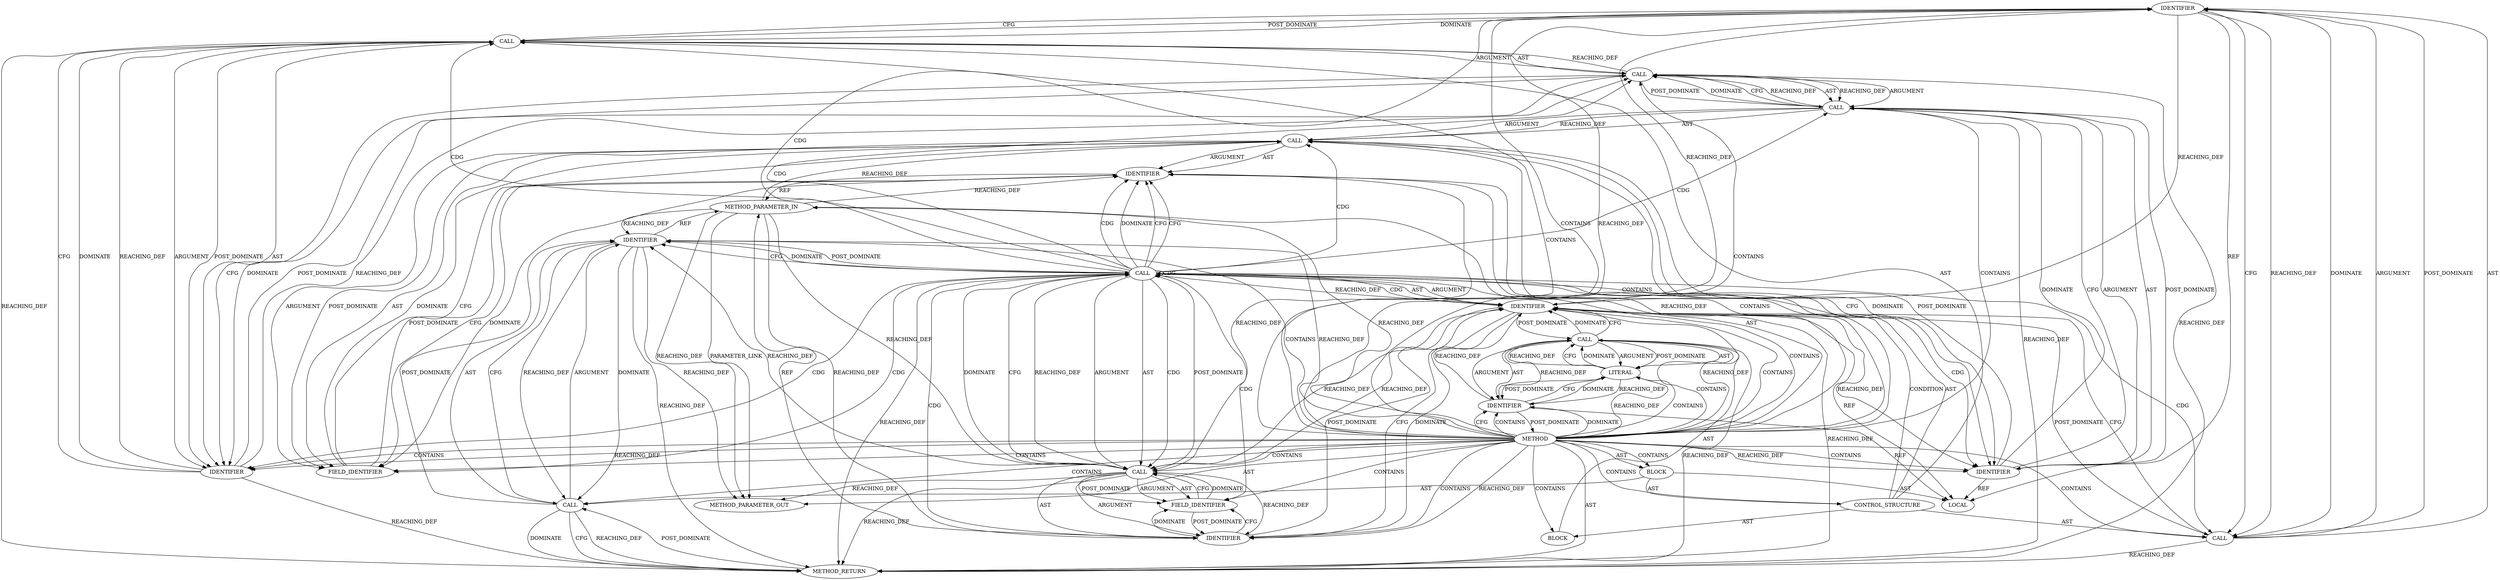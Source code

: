 digraph {
  1116 [label=LOCAL ORDER=1 CODE="int i" COLUMN_NUMBER=6 LINE_NUMBER=140 TYPE_FULL_NAME="int" NAME="i"]
  1129 [label=CALL ORDER=4 ARGUMENT_INDEX=-1 CODE="__skb_frag_unref(&record->frags[i], false)" COLUMN_NUMBER=3 METHOD_FULL_NAME="__skb_frag_unref" LINE_NUMBER=143 TYPE_FULL_NAME="<empty>" DISPATCH_TYPE="STATIC_DISPATCH" SIGNATURE="" NAME="__skb_frag_unref"]
  1121 [label=LITERAL ORDER=2 ARGUMENT_INDEX=2 CODE="0" COLUMN_NUMBER=11 LINE_NUMBER=142 TYPE_FULL_NAME="int"]
  1133 [label=IDENTIFIER ORDER=1 ARGUMENT_INDEX=1 CODE="record" COLUMN_NUMBER=21 LINE_NUMBER=143 TYPE_FULL_NAME="tls_record_info*" NAME="record"]
  1124 [label=CALL ORDER=2 ARGUMENT_INDEX=2 CODE="record->num_frags" COLUMN_NUMBER=18 METHOD_FULL_NAME="<operator>.indirectFieldAccess" LINE_NUMBER=142 TYPE_FULL_NAME="<empty>" DISPATCH_TYPE="STATIC_DISPATCH" SIGNATURE="" NAME="<operator>.indirectFieldAccess"]
  1137 [label=CALL ORDER=3 ARGUMENT_INDEX=-1 CODE="kfree(record)" COLUMN_NUMBER=2 METHOD_FULL_NAME="kfree" LINE_NUMBER=144 TYPE_FULL_NAME="<empty>" DISPATCH_TYPE="STATIC_DISPATCH" SIGNATURE="" NAME="kfree"]
  21286 [label=METHOD_PARAMETER_OUT ORDER=1 CODE="struct tls_record_info *record" IS_VARIADIC=false COLUMN_NUMBER=28 LINE_NUMBER=138 TYPE_FULL_NAME="tls_record_info*" EVALUATION_STRATEGY="BY_VALUE" INDEX=1 NAME="record"]
  1126 [label=FIELD_IDENTIFIER ORDER=2 ARGUMENT_INDEX=2 CODE="num_frags" COLUMN_NUMBER=18 LINE_NUMBER=142 CANONICAL_NAME="num_frags"]
  1114 [label=METHOD_PARAMETER_IN ORDER=1 CODE="struct tls_record_info *record" IS_VARIADIC=false COLUMN_NUMBER=28 LINE_NUMBER=138 TYPE_FULL_NAME="tls_record_info*" EVALUATION_STRATEGY="BY_VALUE" INDEX=1 NAME="record"]
  1130 [label=CALL ORDER=1 ARGUMENT_INDEX=1 CODE="&record->frags[i]" COLUMN_NUMBER=20 METHOD_FULL_NAME="<operator>.addressOf" LINE_NUMBER=143 TYPE_FULL_NAME="<empty>" DISPATCH_TYPE="STATIC_DISPATCH" SIGNATURE="" NAME="<operator>.addressOf"]
  1134 [label=FIELD_IDENTIFIER ORDER=2 ARGUMENT_INDEX=2 CODE="frags" COLUMN_NUMBER=21 LINE_NUMBER=143 CANONICAL_NAME="frags"]
  1128 [label=IDENTIFIER ORDER=1 ARGUMENT_INDEX=1 CODE="i" COLUMN_NUMBER=37 LINE_NUMBER=142 TYPE_FULL_NAME="int" NAME="i"]
  1125 [label=IDENTIFIER ORDER=1 ARGUMENT_INDEX=1 CODE="record" COLUMN_NUMBER=18 LINE_NUMBER=142 TYPE_FULL_NAME="tls_record_info*" NAME="record"]
  1135 [label=IDENTIFIER ORDER=2 ARGUMENT_INDEX=2 CODE="i" COLUMN_NUMBER=35 LINE_NUMBER=143 TYPE_FULL_NAME="int" NAME="i"]
  1139 [label=METHOD_RETURN ORDER=3 CODE="RET" COLUMN_NUMBER=1 LINE_NUMBER=138 TYPE_FULL_NAME="void" EVALUATION_STRATEGY="BY_VALUE"]
  1120 [label=IDENTIFIER ORDER=1 ARGUMENT_INDEX=1 CODE="i" COLUMN_NUMBER=7 LINE_NUMBER=142 TYPE_FULL_NAME="int" NAME="i"]
  1113 [label=METHOD COLUMN_NUMBER=1 LINE_NUMBER=138 COLUMN_NUMBER_END=1 IS_EXTERNAL=false SIGNATURE="void destroy_record (tls_record_info*)" NAME="destroy_record" AST_PARENT_TYPE="TYPE_DECL" AST_PARENT_FULL_NAME="tls_device.c:<global>" ORDER=11 CODE="static void destroy_record(struct tls_record_info *record)
{
	int i;

	for (i = 0; i < record->num_frags; i++)
		__skb_frag_unref(&record->frags[i], false);
	kfree(record);
}" FULL_NAME="destroy_record" LINE_NUMBER_END=145 FILENAME="tls_device.c"]
  1122 [label=CALL ORDER=2 ARGUMENT_INDEX=2 CODE="i < record->num_frags" COLUMN_NUMBER=14 METHOD_FULL_NAME="<operator>.lessThan" LINE_NUMBER=142 TYPE_FULL_NAME="<empty>" DISPATCH_TYPE="STATIC_DISPATCH" SIGNATURE="" NAME="<operator>.lessThan"]
  1127 [label=CALL ORDER=3 ARGUMENT_INDEX=3 CODE="i++" COLUMN_NUMBER=37 METHOD_FULL_NAME="<operator>.postIncrement" LINE_NUMBER=142 TYPE_FULL_NAME="<empty>" DISPATCH_TYPE="STATIC_DISPATCH" SIGNATURE="" NAME="<operator>.postIncrement"]
  1118 [label=BLOCK ORDER=1 ARGUMENT_INDEX=-1 CODE="<empty>" COLUMN_NUMBER=2 LINE_NUMBER=142 TYPE_FULL_NAME="void"]
  1136 [label=IDENTIFIER ORDER=2 ARGUMENT_INDEX=2 CODE="false" COLUMN_NUMBER=39 LINE_NUMBER=143 TYPE_FULL_NAME="ANY" NAME="false"]
  1119 [label=CALL ORDER=1 ARGUMENT_INDEX=-1 CODE="i = 0" COLUMN_NUMBER=7 METHOD_FULL_NAME="<operator>.assignment" LINE_NUMBER=142 TYPE_FULL_NAME="<empty>" DISPATCH_TYPE="STATIC_DISPATCH" SIGNATURE="" NAME="<operator>.assignment"]
  1123 [label=IDENTIFIER ORDER=1 ARGUMENT_INDEX=1 CODE="i" COLUMN_NUMBER=14 LINE_NUMBER=142 TYPE_FULL_NAME="int" NAME="i"]
  1138 [label=IDENTIFIER ORDER=1 ARGUMENT_INDEX=1 CODE="record" COLUMN_NUMBER=8 LINE_NUMBER=144 TYPE_FULL_NAME="tls_record_info*" NAME="record"]
  1131 [label=CALL ORDER=1 ARGUMENT_INDEX=1 CODE="record->frags[i]" COLUMN_NUMBER=21 METHOD_FULL_NAME="<operator>.indirectIndexAccess" LINE_NUMBER=143 TYPE_FULL_NAME="<empty>" DISPATCH_TYPE="STATIC_DISPATCH" SIGNATURE="" NAME="<operator>.indirectIndexAccess"]
  1115 [label=BLOCK ORDER=2 ARGUMENT_INDEX=-1 CODE="{
	int i;

	for (i = 0; i < record->num_frags; i++)
		__skb_frag_unref(&record->frags[i], false);
	kfree(record);
}" COLUMN_NUMBER=1 LINE_NUMBER=139 TYPE_FULL_NAME="void"]
  1132 [label=CALL ORDER=1 ARGUMENT_INDEX=1 CODE="record->frags" COLUMN_NUMBER=21 METHOD_FULL_NAME="<operator>.indirectFieldAccess" LINE_NUMBER=143 TYPE_FULL_NAME="<empty>" DISPATCH_TYPE="STATIC_DISPATCH" SIGNATURE="" NAME="<operator>.indirectFieldAccess"]
  1117 [label=CONTROL_STRUCTURE CONTROL_STRUCTURE_TYPE="FOR" ORDER=2 PARSER_TYPE_NAME="CASTForStatement" ARGUMENT_INDEX=-1 CODE="for (i = 0;i < record->num_frags;i++)" COLUMN_NUMBER=2 LINE_NUMBER=142]
  1130 -> 1136 [label=CFG ]
  1113 -> 1129 [label=CONTAINS ]
  1132 -> 1135 [label=CFG ]
  1131 -> 1135 [label=POST_DOMINATE ]
  1113 -> 1127 [label=CONTAINS ]
  1119 -> 1121 [label=AST ]
  1136 -> 1139 [label=REACHING_DEF VARIABLE="false"]
  1128 -> 1123 [label=REACHING_DEF VARIABLE="i"]
  1123 -> 1139 [label=REACHING_DEF VARIABLE="i"]
  1137 -> 1139 [label=DOMINATE ]
  1128 -> 1127 [label=CFG ]
  1122 -> 1139 [label=REACHING_DEF VARIABLE="i < record->num_frags"]
  1138 -> 1137 [label=DOMINATE ]
  1130 -> 1131 [label=AST ]
  1113 -> 1114 [label=REACHING_DEF VARIABLE=""]
  1113 -> 1119 [label=CONTAINS ]
  1128 -> 1129 [label=POST_DOMINATE ]
  1133 -> 1134 [label=CFG ]
  1117 -> 1127 [label=AST ]
  1122 -> 1129 [label=CDG ]
  1113 -> 1138 [label=REACHING_DEF VARIABLE=""]
  1139 -> 1137 [label=POST_DOMINATE ]
  1117 -> 1122 [label=CONDITION ]
  1113 -> 1123 [label=REACHING_DEF VARIABLE=""]
  1124 -> 1138 [label=REACHING_DEF VARIABLE="record->num_frags"]
  1119 -> 1123 [label=DOMINATE ]
  1122 -> 1125 [label=CDG ]
  1132 -> 1133 [label=ARGUMENT ]
  1136 -> 1130 [label=POST_DOMINATE ]
  1122 -> 1132 [label=CDG ]
  1120 -> 1123 [label=REACHING_DEF VARIABLE="i"]
  1127 -> 1139 [label=REACHING_DEF VARIABLE="i++"]
  1115 -> 1137 [label=AST ]
  1137 -> 1138 [label=POST_DOMINATE ]
  1122 -> 1133 [label=CFG ]
  1122 -> 1133 [label=CFG ]
  1122 -> 1122 [label=CDG ]
  1117 -> 1122 [label=AST ]
  1130 -> 1129 [label=REACHING_DEF VARIABLE="&record->frags[i]"]
  1136 -> 1129 [label=CFG ]
  1113 -> 1135 [label=CONTAINS ]
  1135 -> 1131 [label=DOMINATE ]
  1113 -> 1128 [label=CONTAINS ]
  1127 -> 1128 [label=ARGUMENT ]
  1113 -> 1115 [label=AST ]
  1122 -> 1135 [label=CDG ]
  1124 -> 1125 [label=REACHING_DEF VARIABLE="record->num_frags"]
  1113 -> 1120 [label=DOMINATE ]
  1129 -> 1128 [label=DOMINATE ]
  1124 -> 1125 [label=AST ]
  1129 -> 1130 [label=ARGUMENT ]
  1114 -> 21286 [label=REACHING_DEF VARIABLE="record"]
  1119 -> 1121 [label=ARGUMENT ]
  1113 -> 1133 [label=CONTAINS ]
  1114 -> 21286 [label=PARAMETER_LINK ]
  1123 -> 1122 [label=REACHING_DEF VARIABLE="i"]
  1113 -> 1128 [label=REACHING_DEF VARIABLE=""]
  1136 -> 1130 [label=REACHING_DEF VARIABLE="false"]
  1120 -> 1119 [label=REACHING_DEF VARIABLE="i"]
  1113 -> 1121 [label=REACHING_DEF VARIABLE=""]
  1121 -> 1120 [label=REACHING_DEF VARIABLE="0"]
  1132 -> 1133 [label=AST ]
  1113 -> 1123 [label=CONTAINS ]
  1122 -> 1128 [label=CDG ]
  1114 -> 1124 [label=REACHING_DEF VARIABLE="record"]
  1132 -> 1134 [label=ARGUMENT ]
  1134 -> 1132 [label=CFG ]
  1131 -> 1135 [label=ARGUMENT ]
  1113 -> 1136 [label=CONTAINS ]
  1131 -> 1132 [label=ARGUMENT ]
  1126 -> 1124 [label=CFG ]
  1119 -> 1123 [label=CFG ]
  1124 -> 1122 [label=CFG ]
  1113 -> 1114 [label=AST ]
  1138 -> 21286 [label=REACHING_DEF VARIABLE="record"]
  1128 -> 1127 [label=REACHING_DEF VARIABLE="i"]
  1134 -> 1133 [label=POST_DOMINATE ]
  1137 -> 1138 [label=AST ]
  1134 -> 1132 [label=DOMINATE ]
  1129 -> 1130 [label=AST ]
  1113 -> 1125 [label=CONTAINS ]
  1133 -> 1134 [label=DOMINATE ]
  1125 -> 1126 [label=CFG ]
  1138 -> 1139 [label=REACHING_DEF VARIABLE="record"]
  1113 -> 1135 [label=REACHING_DEF VARIABLE=""]
  1132 -> 1135 [label=DOMINATE ]
  1124 -> 21286 [label=REACHING_DEF VARIABLE="record->num_frags"]
  1118 -> 1119 [label=AST ]
  1122 -> 1138 [label=CFG ]
  1136 -> 1129 [label=DOMINATE ]
  1125 -> 1123 [label=POST_DOMINATE ]
  1121 -> 1119 [label=REACHING_DEF VARIABLE="0"]
  1131 -> 1132 [label=REACHING_DEF VARIABLE="record->frags[i]"]
  1130 -> 1136 [label=DOMINATE ]
  1122 -> 1133 [label=CDG ]
  1132 -> 1134 [label=AST ]
  1131 -> 1135 [label=AST ]
  1122 -> 1123 [label=CDG ]
  1119 -> 1121 [label=POST_DOMINATE ]
  1131 -> 1139 [label=REACHING_DEF VARIABLE="record->frags[i]"]
  1129 -> 1136 [label=POST_DOMINATE ]
  1113 -> 1126 [label=CONTAINS ]
  1124 -> 1126 [label=POST_DOMINATE ]
  1123 -> 1125 [label=DOMINATE ]
  1125 -> 1114 [label=REF ]
  1122 -> 1124 [label=AST ]
  1122 -> 1124 [label=POST_DOMINATE ]
  1137 -> 1139 [label=CFG ]
  1130 -> 1139 [label=REACHING_DEF VARIABLE="&record->frags[i]"]
  1133 -> 1114 [label=REF ]
  1124 -> 1126 [label=ARGUMENT ]
  1123 -> 1125 [label=CFG ]
  1127 -> 1123 [label=CFG ]
  1136 -> 1129 [label=REACHING_DEF VARIABLE="false"]
  1113 -> 1136 [label=REACHING_DEF VARIABLE=""]
  1138 -> 1114 [label=REF ]
  1114 -> 1133 [label=REACHING_DEF VARIABLE="record"]
  1122 -> 1126 [label=CDG ]
  1113 -> 1134 [label=CONTAINS ]
  1129 -> 1139 [label=REACHING_DEF VARIABLE="__skb_frag_unref(&record->frags[i], false)"]
  1115 -> 1117 [label=AST ]
  1113 -> 1139 [label=AST ]
  1130 -> 1131 [label=REACHING_DEF VARIABLE="&record->frags[i]"]
  1126 -> 1124 [label=DOMINATE ]
  1121 -> 1120 [label=POST_DOMINATE ]
  1138 -> 1137 [label=CFG ]
  1131 -> 1130 [label=DOMINATE ]
  1122 -> 1124 [label=ARGUMENT ]
  1122 -> 1136 [label=CDG ]
  1113 -> 1138 [label=CONTAINS ]
  1122 -> 1134 [label=CDG ]
  1125 -> 1126 [label=DOMINATE ]
  1126 -> 1125 [label=POST_DOMINATE ]
  1131 -> 1130 [label=CFG ]
  1124 -> 1122 [label=REACHING_DEF VARIABLE="record->num_frags"]
  1120 -> 1121 [label=CFG ]
  1129 -> 1128 [label=CFG ]
  1122 -> 1130 [label=CDG ]
  1135 -> 1131 [label=CFG ]
  1131 -> 1130 [label=REACHING_DEF VARIABLE="record->frags[i]"]
  1119 -> 1120 [label=AST ]
  1113 -> 1130 [label=CONTAINS ]
  1119 -> 1120 [label=ARGUMENT ]
  1113 -> 1117 [label=CONTAINS ]
  1135 -> 1116 [label=REF ]
  1120 -> 1121 [label=DOMINATE ]
  1114 -> 1132 [label=REACHING_DEF VARIABLE="record"]
  1137 -> 1139 [label=REACHING_DEF VARIABLE="kfree(record)"]
  1124 -> 1133 [label=REACHING_DEF VARIABLE="record->num_frags"]
  1113 -> 1133 [label=REACHING_DEF VARIABLE=""]
  1123 -> 1124 [label=REACHING_DEF VARIABLE="i"]
  1113 -> 1118 [label=CONTAINS ]
  1123 -> 1127 [label=POST_DOMINATE ]
  1132 -> 1134 [label=POST_DOMINATE ]
  1124 -> 1139 [label=REACHING_DEF VARIABLE="record->num_frags"]
  1122 -> 1127 [label=CDG ]
  1131 -> 1132 [label=AST ]
  1129 -> 1136 [label=ARGUMENT ]
  1113 -> 1120 [label=CFG ]
  1122 -> 1131 [label=CDG ]
  1123 -> 1119 [label=POST_DOMINATE ]
  1113 -> 1137 [label=CONTAINS ]
  1124 -> 1125 [label=ARGUMENT ]
  1119 -> 1139 [label=REACHING_DEF VARIABLE="i = 0"]
  1127 -> 1128 [label=POST_DOMINATE ]
  1113 -> 1125 [label=REACHING_DEF VARIABLE=""]
  1124 -> 1123 [label=REACHING_DEF VARIABLE="record->num_frags"]
  1123 -> 1116 [label=REF ]
  1122 -> 1123 [label=AST ]
  1120 -> 1116 [label=REF ]
  1130 -> 1131 [label=ARGUMENT ]
  1122 -> 1133 [label=DOMINATE ]
  1115 -> 1116 [label=AST ]
  1121 -> 1119 [label=CFG ]
  1128 -> 1127 [label=DOMINATE ]
  1128 -> 1116 [label=REF ]
  1114 -> 1138 [label=REACHING_DEF VARIABLE="record"]
  1130 -> 1131 [label=POST_DOMINATE ]
  1137 -> 1138 [label=ARGUMENT ]
  1124 -> 1126 [label=AST ]
  1113 -> 21286 [label=AST ]
  1129 -> 1136 [label=AST ]
  1117 -> 1129 [label=AST ]
  1122 -> 1138 [label=DOMINATE ]
  1138 -> 1122 [label=POST_DOMINATE ]
  1123 -> 1135 [label=REACHING_DEF VARIABLE="i"]
  1122 -> 1124 [label=CDG ]
  1127 -> 1128 [label=AST ]
  1135 -> 1132 [label=POST_DOMINATE ]
  1113 -> 1122 [label=CONTAINS ]
  1120 -> 1113 [label=POST_DOMINATE ]
  1113 -> 1132 [label=CONTAINS ]
  1113 -> 1121 [label=CONTAINS ]
  1114 -> 1125 [label=REACHING_DEF VARIABLE="record"]
  1123 -> 1128 [label=REACHING_DEF VARIABLE="i"]
  1113 -> 1131 [label=CONTAINS ]
  1113 -> 1124 [label=CONTAINS ]
  1113 -> 1120 [label=CONTAINS ]
  1138 -> 1137 [label=REACHING_DEF VARIABLE="record"]
  1121 -> 1119 [label=DOMINATE ]
  1122 -> 1123 [label=ARGUMENT ]
  1113 -> 1115 [label=CONTAINS ]
  1124 -> 1122 [label=DOMINATE ]
  1117 -> 1118 [label=AST ]
}
